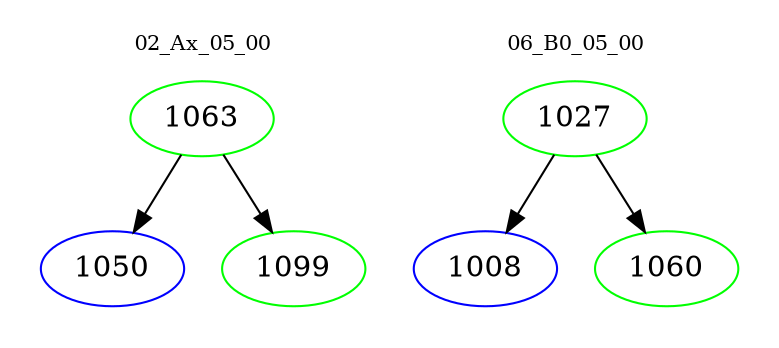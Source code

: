 digraph{
subgraph cluster_0 {
color = white
label = "02_Ax_05_00";
fontsize=10;
T0_1063 [label="1063", color="green"]
T0_1063 -> T0_1050 [color="black"]
T0_1050 [label="1050", color="blue"]
T0_1063 -> T0_1099 [color="black"]
T0_1099 [label="1099", color="green"]
}
subgraph cluster_1 {
color = white
label = "06_B0_05_00";
fontsize=10;
T1_1027 [label="1027", color="green"]
T1_1027 -> T1_1008 [color="black"]
T1_1008 [label="1008", color="blue"]
T1_1027 -> T1_1060 [color="black"]
T1_1060 [label="1060", color="green"]
}
}
